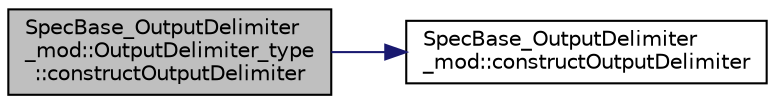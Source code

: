 digraph "SpecBase_OutputDelimiter_mod::OutputDelimiter_type::constructOutputDelimiter"
{
 // LATEX_PDF_SIZE
  edge [fontname="Helvetica",fontsize="10",labelfontname="Helvetica",labelfontsize="10"];
  node [fontname="Helvetica",fontsize="10",shape=record];
  rankdir="LR";
  Node1 [label="SpecBase_OutputDelimiter\l_mod::OutputDelimiter_type\l::constructOutputDelimiter",height=0.2,width=0.4,color="black", fillcolor="grey75", style="filled", fontcolor="black",tooltip=" "];
  Node1 -> Node2 [color="midnightblue",fontsize="10",style="solid",fontname="Helvetica"];
  Node2 [label="SpecBase_OutputDelimiter\l_mod::constructOutputDelimiter",height=0.2,width=0.4,color="black", fillcolor="white", style="filled",URL="$namespaceSpecBase__OutputDelimiter__mod.html#a8c6645a460167b9234e46d51c7cb6dcb",tooltip=" "];
}
